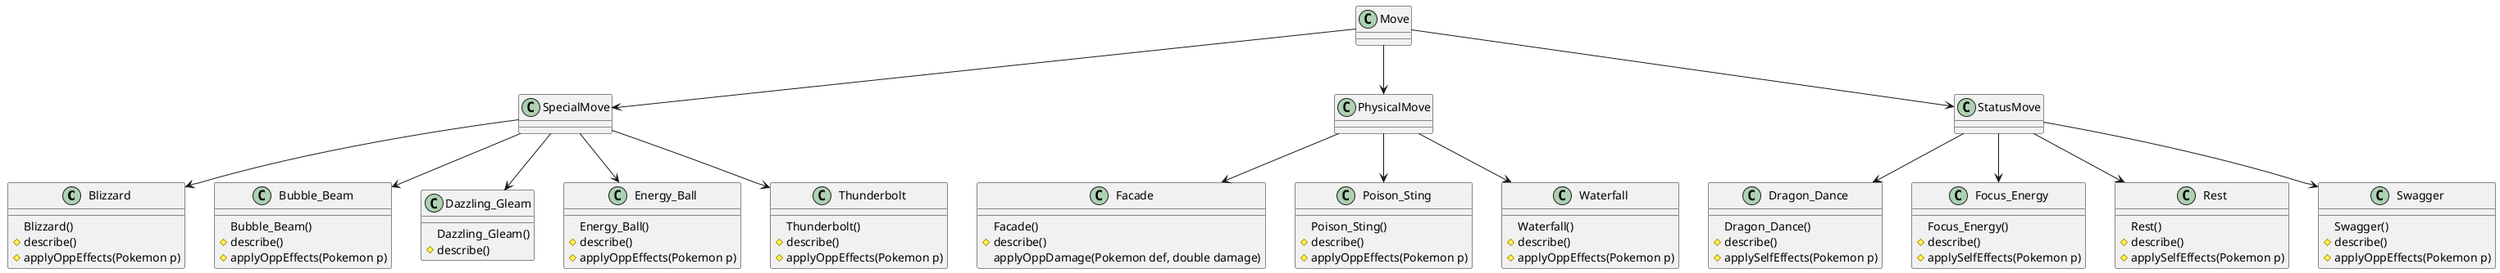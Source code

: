@startuml
class Blizzard
Blizzard : Blizzard()
Blizzard : #describe()
Blizzard : #applyOppEffects(Pokemon p)
class Bubble_Beam
Bubble_Beam : Bubble_Beam()
Bubble_Beam : #describe()
Bubble_Beam : #applyOppEffects(Pokemon p)
class Dazzling_Gleam
Dazzling_Gleam : Dazzling_Gleam()
Dazzling_Gleam : #describe()
class Dragon_Dance
Dragon_Dance : Dragon_Dance()
Dragon_Dance : #describe()
Dragon_Dance : #applySelfEffects(Pokemon p)
class Energy_Ball
Energy_Ball : Energy_Ball()
Energy_Ball : #describe()
Energy_Ball : #applyOppEffects(Pokemon p)
class Facade
Facade : Facade()
Facade : #describe()
Facade : applyOppDamage(Pokemon def, double damage)
class Focus_Energy
Focus_Energy : Focus_Energy()
Focus_Energy : #describe()
Focus_Energy : #applySelfEffects(Pokemon p)
class Poison_Sting
Poison_Sting : Poison_Sting()
Poison_Sting : #describe()
Poison_Sting : #applyOppEffects(Pokemon p)
class Rest
Rest : Rest()
Rest : #describe()
Rest : #applySelfEffects(Pokemon p)
class Swagger
Swagger : Swagger()
Swagger : #describe()
Swagger : #applyOppEffects(Pokemon p)
class Thunderbolt
Thunderbolt : Thunderbolt()
Thunderbolt : #describe()
Thunderbolt : #applyOppEffects(Pokemon p)
class Waterfall
Waterfall : Waterfall()
Waterfall : #describe()
Waterfall : #applyOppEffects(Pokemon p)
class Move
class SpecialMove
class PhysicalMove
class StatusMove
Move --> StatusMove
Move --> PhysicalMove
Move --> SpecialMove
StatusMove --> Dragon_Dance
StatusMove --> Focus_Energy
StatusMove --> Rest
StatusMove --> Swagger
SpecialMove --> Blizzard
SpecialMove --> Bubble_Beam
SpecialMove --> Dazzling_Gleam
SpecialMove -->Energy_Ball
SpecialMove --> Thunderbolt
PhysicalMove --> Facade
PhysicalMove --> Poison_Sting
PhysicalMove --> Waterfall

@enduml